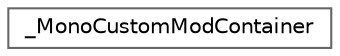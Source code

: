 digraph "Graphical Class Hierarchy"
{
 // LATEX_PDF_SIZE
  bgcolor="transparent";
  edge [fontname=Helvetica,fontsize=10,labelfontname=Helvetica,labelfontsize=10];
  node [fontname=Helvetica,fontsize=10,shape=box,height=0.2,width=0.4];
  rankdir="LR";
  Node0 [label="_MonoCustomModContainer",height=0.2,width=0.4,color="grey40", fillcolor="white", style="filled",URL="$struct___mono_custom_mod_container.html",tooltip=" "];
}
